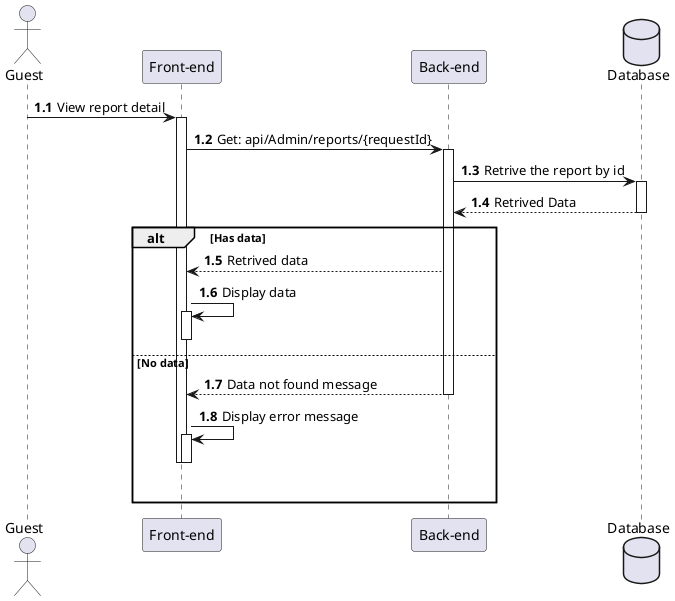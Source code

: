 @startuml ViewReportDetail

actor Guest as user
participant "Front-end" as client
participant "Back-end" as server 
database "Database" as db

autonumber 1.1 "<b>0:"

user -> client++ : View report detail
client -> server++ : Get: api/Admin/reports/{requestId}
server -> db++ : Retrive the report by id
db --> server : Retrived Data
deactivate

alt Has data
    server --> client : Retrived data
    client -> client++ : Display data
    deactivate

else No data
    server --> client : Data not found message
    deactivate
    client -> client++ : Display error message 
    deactivate
    deactivate
    |||
end 
@enduml